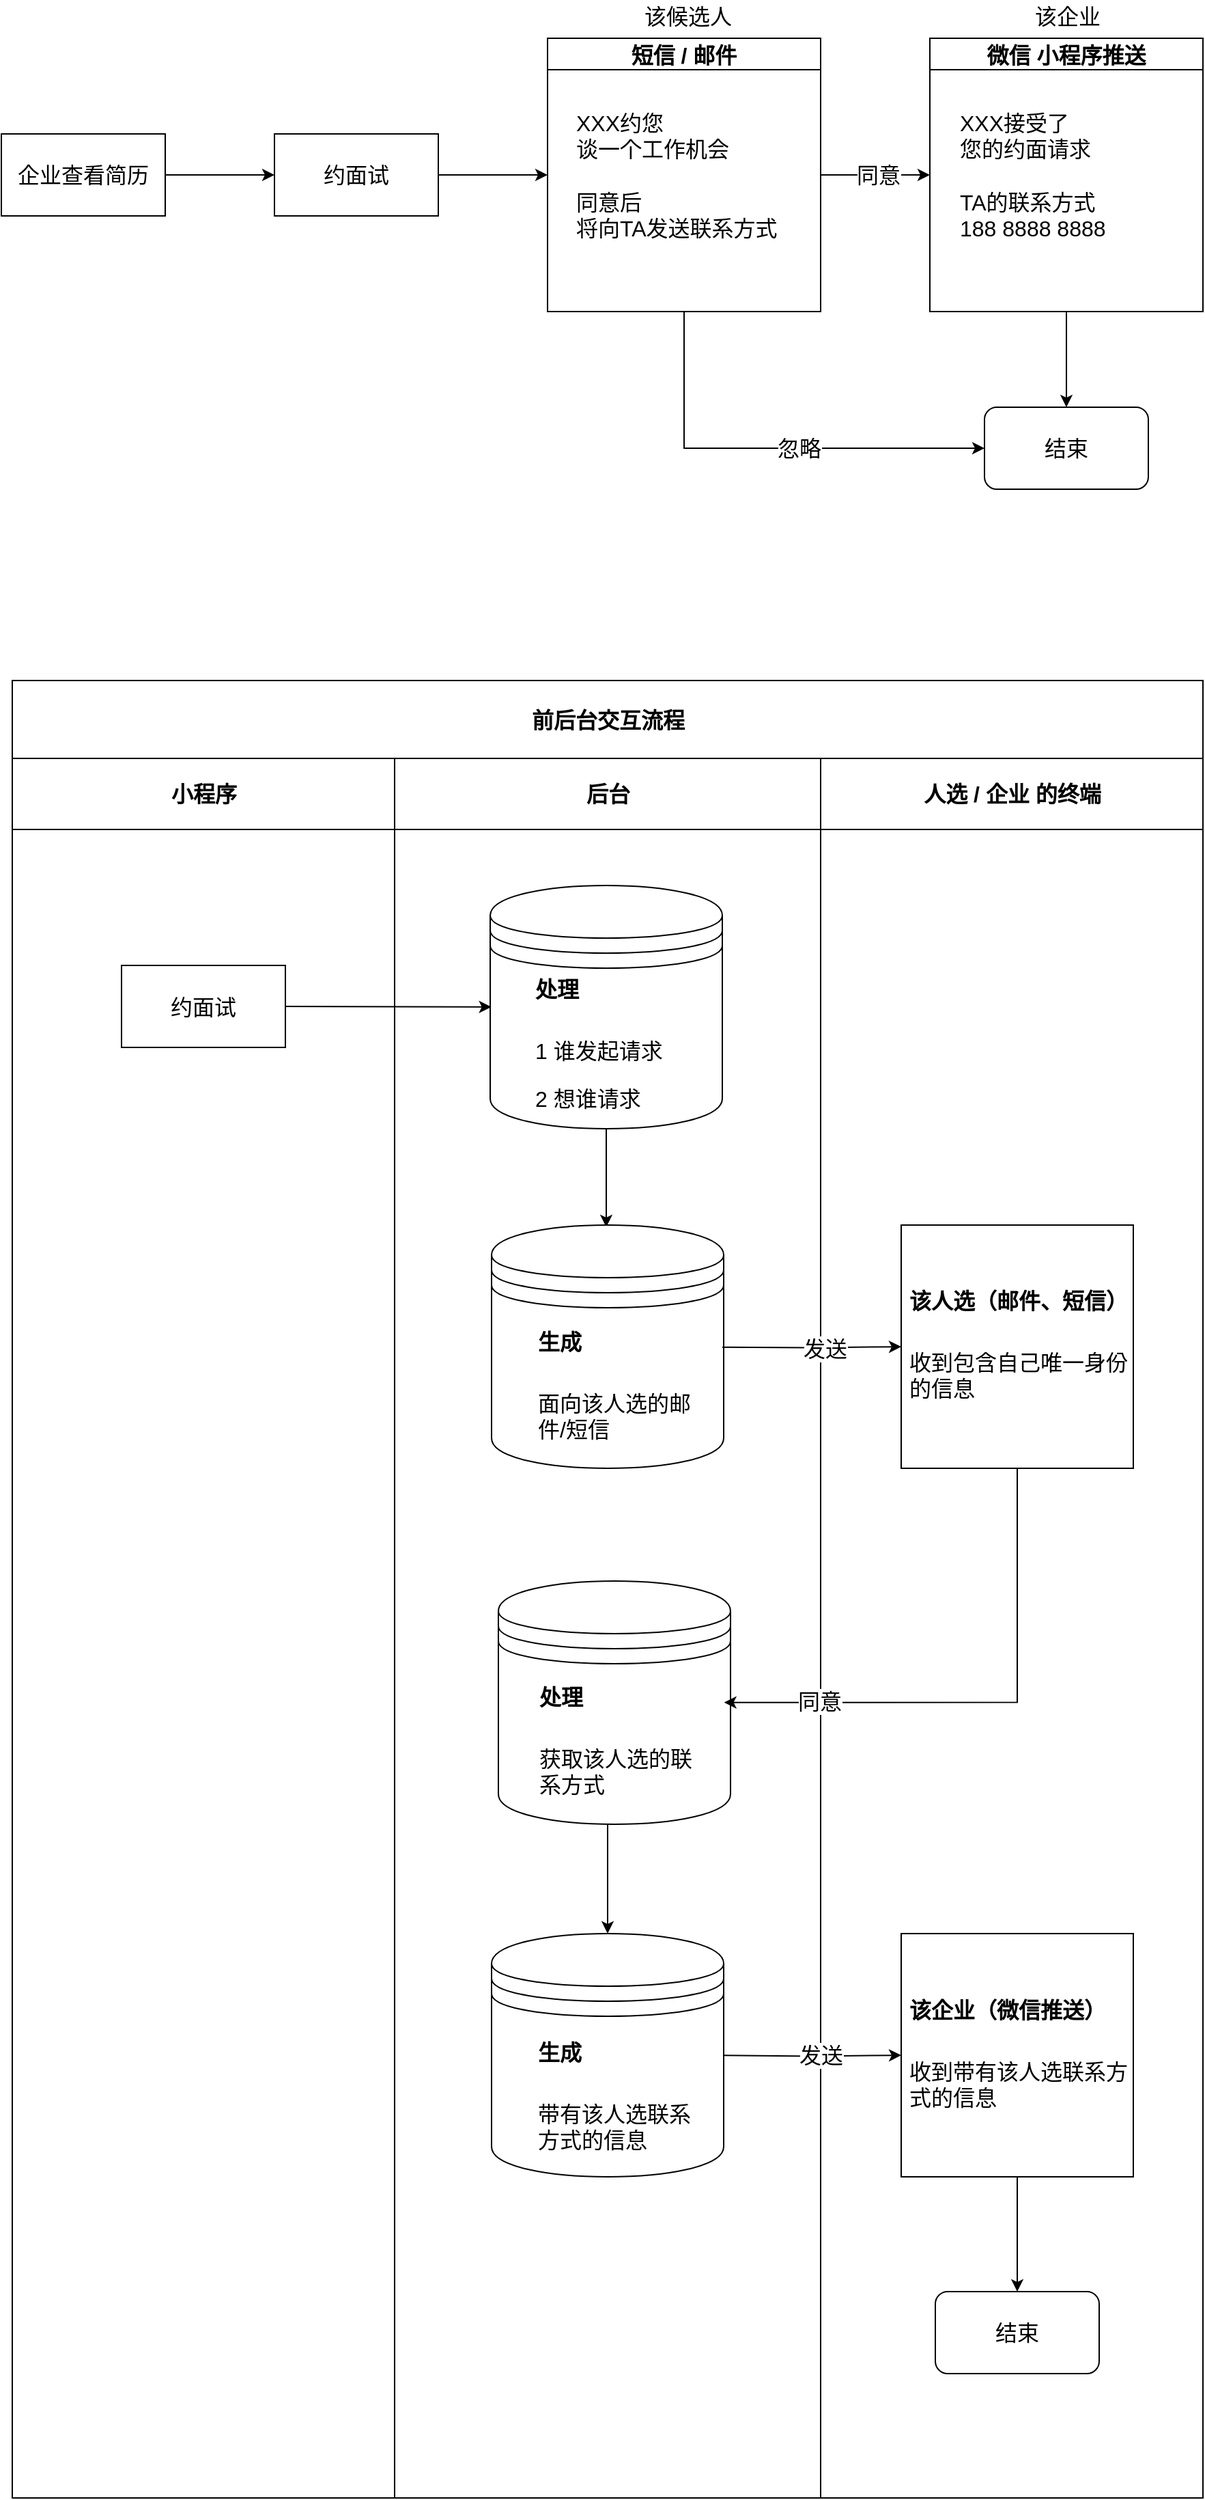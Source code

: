 <mxfile version="10.6.1" type="github"><diagram id="CmYc7NhNtYEBUJspw_UO" name="ç¬¬ 1 é¡µ"><mxGraphModel dx="1074" dy="584" grid="1" gridSize="10" guides="1" tooltips="1" connect="1" arrows="1" fold="1" page="0" pageScale="1" pageWidth="1169" pageHeight="827" background="#ffffff" math="0" shadow="0"><root><mxCell id="0"/><mxCell id="1" parent="0"/><mxCell id="TDceSMhknva_HneDC1gZ-3" value="" style="edgeStyle=orthogonalEdgeStyle;rounded=0;orthogonalLoop=1;jettySize=auto;html=1;fontSize=16;" parent="1" source="TDceSMhknva_HneDC1gZ-1" edge="1"><mxGeometry relative="1" as="geometry"><mxPoint x="436" y="330" as="targetPoint"/></mxGeometry></mxCell><mxCell id="TDceSMhknva_HneDC1gZ-1" value="约面试" style="rounded=1;whiteSpace=wrap;html=1;fontSize=16;arcSize=0;" parent="1" vertex="1"><mxGeometry x="236" y="300" width="120" height="60" as="geometry"/></mxCell><mxCell id="TDceSMhknva_HneDC1gZ-13" value="" style="edgeStyle=orthogonalEdgeStyle;rounded=0;orthogonalLoop=1;jettySize=auto;html=1;fontSize=16;" parent="1" source="TDceSMhknva_HneDC1gZ-5" edge="1"><mxGeometry relative="1" as="geometry"><mxPoint x="716.0" y="330" as="targetPoint"/></mxGeometry></mxCell><mxCell id="TDceSMhknva_HneDC1gZ-16" value="同意&lt;br&gt;" style="text;html=1;resizable=0;points=[];align=center;verticalAlign=middle;labelBackgroundColor=#ffffff;fontSize=16;" parent="TDceSMhknva_HneDC1gZ-13" vertex="1" connectable="0"><mxGeometry x="0.271" y="-2" relative="1" as="geometry"><mxPoint x="-9" y="-3" as="offset"/></mxGeometry></mxCell><mxCell id="TDceSMhknva_HneDC1gZ-24" value="" style="edgeStyle=orthogonalEdgeStyle;rounded=0;orthogonalLoop=1;jettySize=auto;html=1;fontSize=16;entryX=0;entryY=0.5;entryDx=0;entryDy=0;" parent="1" source="TDceSMhknva_HneDC1gZ-5" target="TDceSMhknva_HneDC1gZ-37" edge="1"><mxGeometry relative="1" as="geometry"><mxPoint x="536" y="510.0" as="targetPoint"/><Array as="points"><mxPoint x="536" y="530"/></Array></mxGeometry></mxCell><mxCell id="TDceSMhknva_HneDC1gZ-25" value="忽略" style="text;html=1;resizable=0;points=[];align=center;verticalAlign=middle;labelBackgroundColor=#ffffff;fontSize=16;" parent="TDceSMhknva_HneDC1gZ-24" vertex="1" connectable="0"><mxGeometry x="-0.237" y="4" relative="1" as="geometry"><mxPoint x="62" y="4" as="offset"/></mxGeometry></mxCell><mxCell id="TDceSMhknva_HneDC1gZ-5" value="短信 / 邮件" style="swimlane;fontSize=16;" parent="1" vertex="1"><mxGeometry x="436" y="230" width="200" height="200" as="geometry"/></mxCell><mxCell id="TDceSMhknva_HneDC1gZ-6" value="XXX约您&lt;br&gt;谈一个工作机会&lt;br&gt;&lt;br&gt;同意后&lt;br&gt;将向TA发送联系方式&lt;br&gt;" style="text;html=1;resizable=0;points=[];autosize=1;align=left;verticalAlign=top;spacingTop=-4;fontSize=16;" parent="TDceSMhknva_HneDC1gZ-5" vertex="1"><mxGeometry x="19" y="50" width="160" height="100" as="geometry"/></mxCell><mxCell id="TDceSMhknva_HneDC1gZ-9" value="该候选人" style="text;html=1;resizable=0;points=[];autosize=1;align=left;verticalAlign=top;spacingTop=-4;fontSize=16;" parent="1" vertex="1"><mxGeometry x="505" y="202" width="80" height="20" as="geometry"/></mxCell><mxCell id="TDceSMhknva_HneDC1gZ-17" value="短信 / 邮件" style="swimlane;fontSize=16;" parent="1" vertex="1"><mxGeometry x="716" y="230" width="200" height="200" as="geometry"/></mxCell><mxCell id="TDceSMhknva_HneDC1gZ-19" value="微信 小程序推送" style="swimlane;fontSize=16;" parent="TDceSMhknva_HneDC1gZ-17" vertex="1"><mxGeometry width="200" height="200" as="geometry"/></mxCell><mxCell id="TDceSMhknva_HneDC1gZ-18" value="XXX接受了&lt;br&gt;您的约面请求&lt;br&gt;&lt;br&gt;TA的联系方式&lt;br&gt;188 8888 8888&lt;br&gt;" style="text;html=1;resizable=0;points=[];autosize=1;align=left;verticalAlign=top;spacingTop=-4;fontSize=16;" parent="TDceSMhknva_HneDC1gZ-19" vertex="1"><mxGeometry x="20" y="50" width="120" height="100" as="geometry"/></mxCell><mxCell id="TDceSMhknva_HneDC1gZ-21" value="该企业" style="text;html=1;resizable=0;points=[];autosize=1;align=left;verticalAlign=top;spacingTop=-4;fontSize=16;" parent="1" vertex="1"><mxGeometry x="791" y="202" width="60" height="20" as="geometry"/></mxCell><mxCell id="TDceSMhknva_HneDC1gZ-31" value="" style="edgeStyle=orthogonalEdgeStyle;rounded=0;orthogonalLoop=1;jettySize=auto;html=1;fontSize=16;" parent="1" source="TDceSMhknva_HneDC1gZ-29" edge="1"><mxGeometry relative="1" as="geometry"><mxPoint x="236" y="330" as="targetPoint"/></mxGeometry></mxCell><mxCell id="TDceSMhknva_HneDC1gZ-29" value="企业查看简历" style="rounded=1;whiteSpace=wrap;html=1;strokeWidth=1;fontSize=16;arcSize=0;" parent="1" vertex="1"><mxGeometry x="36" y="300" width="120" height="60" as="geometry"/></mxCell><mxCell id="TDceSMhknva_HneDC1gZ-37" value="结束" style="rounded=1;whiteSpace=wrap;html=1;strokeWidth=1;fontSize=16;" parent="1" vertex="1"><mxGeometry x="756" y="500" width="120" height="60" as="geometry"/></mxCell><mxCell id="TDceSMhknva_HneDC1gZ-48" value="前后台交互流程" style="swimlane;html=1;childLayout=stackLayout;resizeParent=1;resizeParentMax=0;startSize=57;strokeWidth=1;fontSize=16;" parent="1" vertex="1"><mxGeometry x="44" y="700" width="872" height="1330" as="geometry"/></mxCell><mxCell id="TDceSMhknva_HneDC1gZ-49" value="小程序" style="swimlane;html=1;startSize=52;fontSize=16;" parent="TDceSMhknva_HneDC1gZ-48" vertex="1"><mxGeometry y="57" width="280" height="1273" as="geometry"/></mxCell><mxCell id="TDceSMhknva_HneDC1gZ-52" value="约面试" style="rounded=0;whiteSpace=wrap;html=1;strokeWidth=1;fontSize=16;" parent="TDceSMhknva_HneDC1gZ-49" vertex="1"><mxGeometry x="80" y="151.5" width="120" height="60" as="geometry"/></mxCell><mxCell id="TDceSMhknva_HneDC1gZ-50" value="后台" style="swimlane;html=1;startSize=52;fontSize=16;align=center;" parent="TDceSMhknva_HneDC1gZ-48" vertex="1"><mxGeometry x="280" y="57" width="312" height="1273" as="geometry"/></mxCell><mxCell id="TDceSMhknva_HneDC1gZ-88" value="" style="edgeStyle=orthogonalEdgeStyle;rounded=0;orthogonalLoop=1;jettySize=auto;html=1;fontSize=16;" parent="TDceSMhknva_HneDC1gZ-50" edge="1"><mxGeometry relative="1" as="geometry"><mxPoint x="155" y="270.5" as="sourcePoint"/><mxPoint x="155" y="343" as="targetPoint"/></mxGeometry></mxCell><mxCell id="TDceSMhknva_HneDC1gZ-98" value="" style="edgeStyle=orthogonalEdgeStyle;rounded=0;orthogonalLoop=1;jettySize=auto;html=1;fontSize=16;" parent="TDceSMhknva_HneDC1gZ-50" edge="1"><mxGeometry relative="1" as="geometry"><mxPoint x="156" y="780" as="sourcePoint"/><mxPoint x="156" y="860" as="targetPoint"/></mxGeometry></mxCell><mxCell id="hFOY4AMrsE5l1bFCfoLf-1" value="" style="shape=datastore;whiteSpace=wrap;html=1;strokeWidth=1;fontSize=16;align=center;" parent="TDceSMhknva_HneDC1gZ-50" vertex="1"><mxGeometry x="70" y="93" width="170" height="178" as="geometry"/></mxCell><mxCell id="TDceSMhknva_HneDC1gZ-79" value="&lt;h1&gt;&lt;font style=&quot;font-size: 16px&quot;&gt;处理&lt;/font&gt;&lt;/h1&gt;&lt;p&gt;1 谁发起请求&lt;/p&gt;&lt;p&gt;2 想谁请求&lt;/p&gt;" style="text;html=1;strokeColor=none;fillColor=none;spacing=5;spacingTop=-20;whiteSpace=wrap;overflow=hidden;rounded=0;fontSize=16;align=left;" parent="TDceSMhknva_HneDC1gZ-50" vertex="1"><mxGeometry x="98" y="134" width="120" height="137" as="geometry"/></mxCell><mxCell id="hFOY4AMrsE5l1bFCfoLf-2" value="" style="shape=datastore;whiteSpace=wrap;html=1;strokeWidth=1;fontSize=16;align=center;" parent="TDceSMhknva_HneDC1gZ-50" vertex="1"><mxGeometry x="71" y="341.5" width="170" height="178" as="geometry"/></mxCell><mxCell id="TDceSMhknva_HneDC1gZ-85" value="&lt;h1&gt;&lt;font style=&quot;font-size: 16px&quot;&gt;生成&lt;/font&gt;&lt;/h1&gt;&lt;p&gt;面向该人选的邮件/短信&lt;/p&gt;" style="text;html=1;strokeColor=none;fillColor=none;spacing=5;spacingTop=-20;whiteSpace=wrap;overflow=hidden;rounded=0;fontSize=16;align=left;" parent="TDceSMhknva_HneDC1gZ-50" vertex="1"><mxGeometry x="100" y="392" width="120" height="137" as="geometry"/></mxCell><mxCell id="hFOY4AMrsE5l1bFCfoLf-3" value="" style="shape=datastore;whiteSpace=wrap;html=1;strokeWidth=1;fontSize=16;align=center;" parent="TDceSMhknva_HneDC1gZ-50" vertex="1"><mxGeometry x="76" y="602" width="170" height="178" as="geometry"/></mxCell><mxCell id="TDceSMhknva_HneDC1gZ-91" value="&lt;h1&gt;&lt;font style=&quot;font-size: 16px&quot;&gt;处理&lt;/font&gt;&lt;/h1&gt;&lt;p&gt;获取该人选的联系方式&lt;/p&gt;" style="text;html=1;strokeColor=none;fillColor=none;spacing=5;spacingTop=-20;whiteSpace=wrap;overflow=hidden;rounded=0;fontSize=16;align=left;" parent="TDceSMhknva_HneDC1gZ-50" vertex="1"><mxGeometry x="101" y="652" width="124" height="137" as="geometry"/></mxCell><mxCell id="hFOY4AMrsE5l1bFCfoLf-4" value="" style="shape=datastore;whiteSpace=wrap;html=1;strokeWidth=1;fontSize=16;align=center;" parent="TDceSMhknva_HneDC1gZ-50" vertex="1"><mxGeometry x="71" y="860" width="170" height="178" as="geometry"/></mxCell><mxCell id="TDceSMhknva_HneDC1gZ-99" value="&lt;h1&gt;&lt;font style=&quot;font-size: 16px&quot;&gt;生成&lt;/font&gt;&lt;/h1&gt;&lt;p&gt;带有该人选联系方式的信息&lt;/p&gt;" style="text;html=1;strokeColor=none;fillColor=none;spacing=5;spacingTop=-20;whiteSpace=wrap;overflow=hidden;rounded=0;fontSize=16;align=left;" parent="TDceSMhknva_HneDC1gZ-50" vertex="1"><mxGeometry x="100" y="912" width="124" height="137" as="geometry"/></mxCell><mxCell id="TDceSMhknva_HneDC1gZ-51" value="人选 / 企业 的终端" style="swimlane;html=1;startSize=52;fontSize=16;" parent="TDceSMhknva_HneDC1gZ-48" vertex="1"><mxGeometry x="592" y="57" width="280" height="1273" as="geometry"><mxRectangle x="592" y="57" width="60" height="963" as="alternateBounds"/></mxGeometry></mxCell><mxCell id="TDceSMhknva_HneDC1gZ-86" value="" style="rounded=0;whiteSpace=wrap;html=1;strokeWidth=1;fontSize=16;align=left;" parent="TDceSMhknva_HneDC1gZ-51" vertex="1"><mxGeometry x="59" y="341.5" width="170" height="178" as="geometry"/></mxCell><mxCell id="TDceSMhknva_HneDC1gZ-87" value="&lt;h1&gt;&lt;font style=&quot;font-size: 16px&quot;&gt;该人选（邮件、短信）&lt;/font&gt;&lt;/h1&gt;&lt;p&gt;收到包含自己唯一身份的信息&lt;/p&gt;" style="text;html=1;strokeColor=none;fillColor=none;spacing=5;spacingTop=-20;whiteSpace=wrap;overflow=hidden;rounded=0;fontSize=16;align=left;" parent="TDceSMhknva_HneDC1gZ-51" vertex="1"><mxGeometry x="60" y="362" width="170" height="137" as="geometry"/></mxCell><mxCell id="TDceSMhknva_HneDC1gZ-104" value="" style="edgeStyle=orthogonalEdgeStyle;rounded=0;orthogonalLoop=1;jettySize=auto;html=1;fontSize=16;entryX=0.5;entryY=0;entryDx=0;entryDy=0;" parent="TDceSMhknva_HneDC1gZ-51" source="TDceSMhknva_HneDC1gZ-101" target="TDceSMhknva_HneDC1gZ-105" edge="1"><mxGeometry relative="1" as="geometry"><mxPoint x="144" y="1118" as="targetPoint"/></mxGeometry></mxCell><mxCell id="TDceSMhknva_HneDC1gZ-101" value="" style="rounded=0;whiteSpace=wrap;html=1;strokeWidth=1;fontSize=16;align=left;" parent="TDceSMhknva_HneDC1gZ-51" vertex="1"><mxGeometry x="59" y="860" width="170" height="178" as="geometry"/></mxCell><mxCell id="TDceSMhknva_HneDC1gZ-102" value="&lt;h1&gt;&lt;font style=&quot;font-size: 16px&quot;&gt;该企业（微信推送）&lt;/font&gt;&lt;/h1&gt;&lt;p&gt;收到带有该人选联系方式的信息&lt;/p&gt;" style="text;html=1;strokeColor=none;fillColor=none;spacing=5;spacingTop=-20;whiteSpace=wrap;overflow=hidden;rounded=0;fontSize=16;align=left;" parent="TDceSMhknva_HneDC1gZ-51" vertex="1"><mxGeometry x="60" y="881" width="170" height="137" as="geometry"/></mxCell><mxCell id="TDceSMhknva_HneDC1gZ-105" value="结束&lt;div style=&quot;text-align: center&quot;&gt;&lt;/div&gt;" style="rounded=1;whiteSpace=wrap;html=1;strokeWidth=1;fontSize=16;align=center;" parent="TDceSMhknva_HneDC1gZ-51" vertex="1"><mxGeometry x="84" y="1122" width="120" height="60" as="geometry"/></mxCell><mxCell id="TDceSMhknva_HneDC1gZ-60" value="" style="endArrow=classic;html=1;fontSize=16;exitX=1;exitY=0.5;exitDx=0;exitDy=0;entryX=0;entryY=0.5;entryDx=0;entryDy=0;" parent="TDceSMhknva_HneDC1gZ-48" source="TDceSMhknva_HneDC1gZ-52" edge="1"><mxGeometry width="50" height="50" relative="1" as="geometry"><mxPoint x="226" y="260" as="sourcePoint"/><mxPoint x="350.824" y="238.882" as="targetPoint"/></mxGeometry></mxCell><mxCell id="TDceSMhknva_HneDC1gZ-89" value="" style="edgeStyle=orthogonalEdgeStyle;rounded=0;orthogonalLoop=1;jettySize=auto;html=1;fontSize=16;entryX=0;entryY=0.5;entryDx=0;entryDy=0;" parent="TDceSMhknva_HneDC1gZ-48" target="TDceSMhknva_HneDC1gZ-86" edge="1"><mxGeometry relative="1" as="geometry"><mxPoint x="520" y="487.833" as="sourcePoint"/></mxGeometry></mxCell><mxCell id="TDceSMhknva_HneDC1gZ-111" value="发送" style="text;html=1;resizable=0;points=[];align=center;verticalAlign=middle;labelBackgroundColor=#ffffff;fontSize=16;" parent="TDceSMhknva_HneDC1gZ-89" vertex="1" connectable="0"><mxGeometry x="0.149" y="-1" relative="1" as="geometry"><mxPoint as="offset"/></mxGeometry></mxCell><mxCell id="TDceSMhknva_HneDC1gZ-93" value="" style="edgeStyle=orthogonalEdgeStyle;rounded=0;orthogonalLoop=1;jettySize=auto;html=1;fontSize=16;entryX=1;entryY=0.5;entryDx=0;entryDy=0;" parent="TDceSMhknva_HneDC1gZ-48" source="TDceSMhknva_HneDC1gZ-86" edge="1"><mxGeometry relative="1" as="geometry"><mxPoint x="521.333" y="747.833" as="targetPoint"/><Array as="points"><mxPoint x="736" y="748"/></Array></mxGeometry></mxCell><mxCell id="TDceSMhknva_HneDC1gZ-110" value="同意" style="text;html=1;resizable=0;points=[];align=center;verticalAlign=middle;labelBackgroundColor=#ffffff;fontSize=16;" parent="TDceSMhknva_HneDC1gZ-93" vertex="1" connectable="0"><mxGeometry x="0.64" y="-1" relative="1" as="geometry"><mxPoint as="offset"/></mxGeometry></mxCell><mxCell id="TDceSMhknva_HneDC1gZ-100" value="" style="edgeStyle=orthogonalEdgeStyle;rounded=0;orthogonalLoop=1;jettySize=auto;html=1;fontSize=16;entryX=0;entryY=0.5;entryDx=0;entryDy=0;" parent="TDceSMhknva_HneDC1gZ-48" target="TDceSMhknva_HneDC1gZ-101" edge="1"><mxGeometry relative="1" as="geometry"><mxPoint x="646" y="1006" as="targetPoint"/><mxPoint x="521" y="1006.167" as="sourcePoint"/></mxGeometry></mxCell><mxCell id="TDceSMhknva_HneDC1gZ-109" value="发送" style="text;html=1;resizable=0;points=[];align=center;verticalAlign=middle;labelBackgroundColor=#ffffff;fontSize=16;" parent="TDceSMhknva_HneDC1gZ-100" vertex="1" connectable="0"><mxGeometry x="0.152" y="-1" relative="1" as="geometry"><mxPoint x="-4" y="-1" as="offset"/></mxGeometry></mxCell><mxCell id="TDceSMhknva_HneDC1gZ-36" value="" style="edgeStyle=orthogonalEdgeStyle;rounded=0;orthogonalLoop=1;jettySize=auto;html=1;fontSize=16;" parent="1" source="TDceSMhknva_HneDC1gZ-19" target="TDceSMhknva_HneDC1gZ-37" edge="1"><mxGeometry relative="1" as="geometry"><mxPoint x="996" y="330" as="targetPoint"/></mxGeometry></mxCell></root></mxGraphModel></diagram></mxfile>